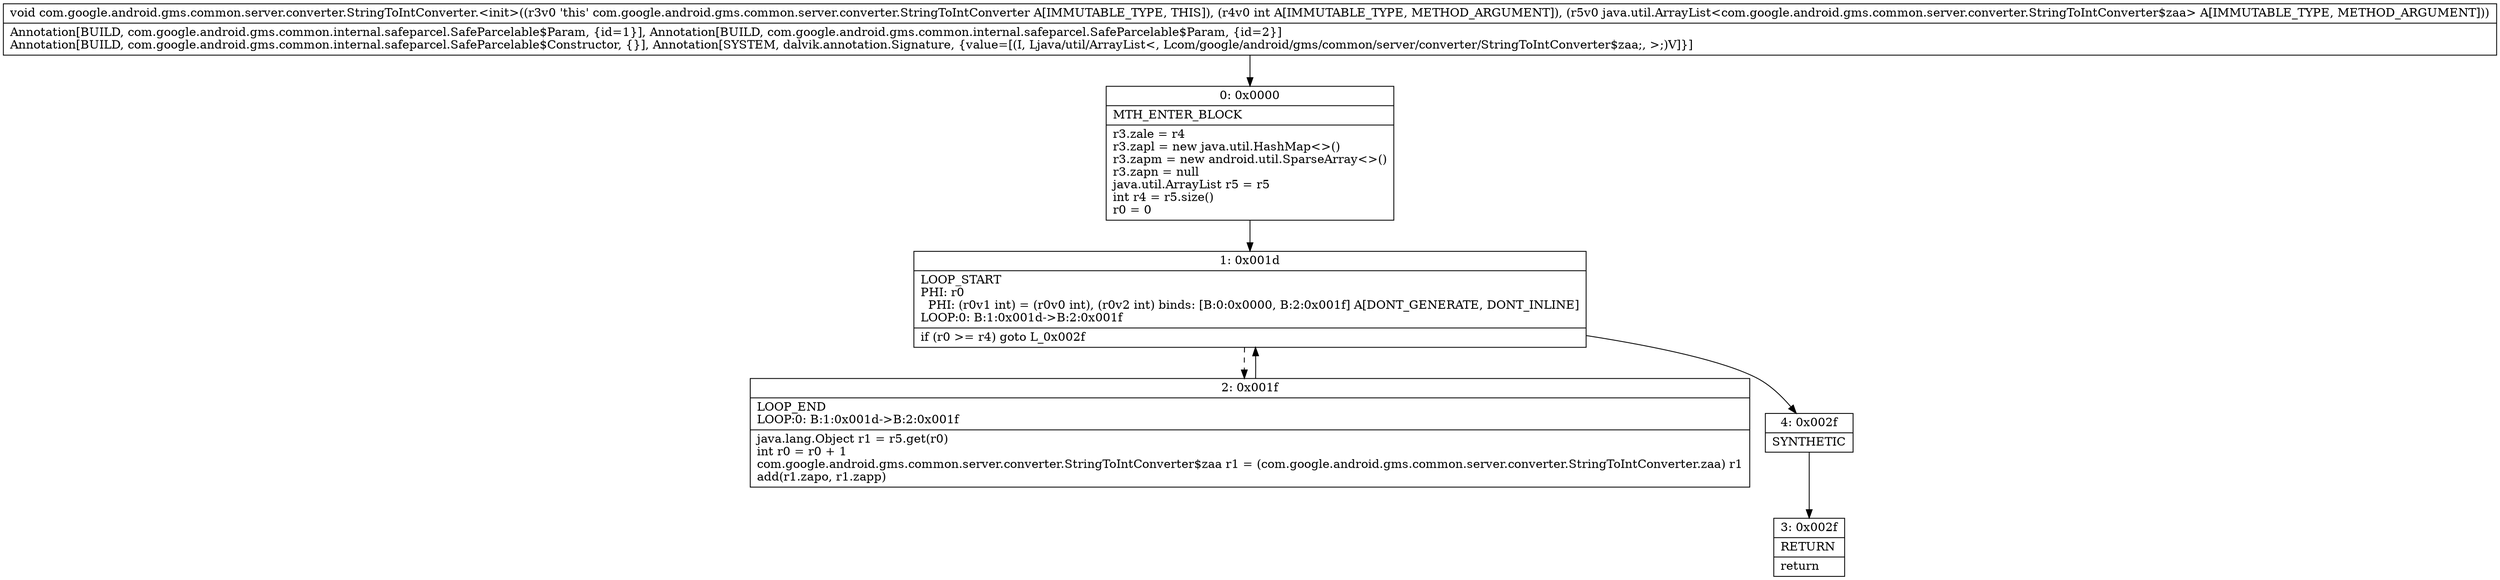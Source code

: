 digraph "CFG forcom.google.android.gms.common.server.converter.StringToIntConverter.\<init\>(ILjava\/util\/ArrayList;)V" {
Node_0 [shape=record,label="{0\:\ 0x0000|MTH_ENTER_BLOCK\l|r3.zale = r4\lr3.zapl = new java.util.HashMap\<\>()\lr3.zapm = new android.util.SparseArray\<\>()\lr3.zapn = null\ljava.util.ArrayList r5 = r5\lint r4 = r5.size()\lr0 = 0\l}"];
Node_1 [shape=record,label="{1\:\ 0x001d|LOOP_START\lPHI: r0 \l  PHI: (r0v1 int) = (r0v0 int), (r0v2 int) binds: [B:0:0x0000, B:2:0x001f] A[DONT_GENERATE, DONT_INLINE]\lLOOP:0: B:1:0x001d\-\>B:2:0x001f\l|if (r0 \>= r4) goto L_0x002f\l}"];
Node_2 [shape=record,label="{2\:\ 0x001f|LOOP_END\lLOOP:0: B:1:0x001d\-\>B:2:0x001f\l|java.lang.Object r1 = r5.get(r0)\lint r0 = r0 + 1\lcom.google.android.gms.common.server.converter.StringToIntConverter$zaa r1 = (com.google.android.gms.common.server.converter.StringToIntConverter.zaa) r1\ladd(r1.zapo, r1.zapp)\l}"];
Node_3 [shape=record,label="{3\:\ 0x002f|RETURN\l|return\l}"];
Node_4 [shape=record,label="{4\:\ 0x002f|SYNTHETIC\l}"];
MethodNode[shape=record,label="{void com.google.android.gms.common.server.converter.StringToIntConverter.\<init\>((r3v0 'this' com.google.android.gms.common.server.converter.StringToIntConverter A[IMMUTABLE_TYPE, THIS]), (r4v0 int A[IMMUTABLE_TYPE, METHOD_ARGUMENT]), (r5v0 java.util.ArrayList\<com.google.android.gms.common.server.converter.StringToIntConverter$zaa\> A[IMMUTABLE_TYPE, METHOD_ARGUMENT]))  | Annotation[BUILD, com.google.android.gms.common.internal.safeparcel.SafeParcelable$Param, \{id=1\}], Annotation[BUILD, com.google.android.gms.common.internal.safeparcel.SafeParcelable$Param, \{id=2\}]\lAnnotation[BUILD, com.google.android.gms.common.internal.safeparcel.SafeParcelable$Constructor, \{\}], Annotation[SYSTEM, dalvik.annotation.Signature, \{value=[(I, Ljava\/util\/ArrayList\<, Lcom\/google\/android\/gms\/common\/server\/converter\/StringToIntConverter$zaa;, \>;)V]\}]\l}"];
MethodNode -> Node_0;
Node_0 -> Node_1;
Node_1 -> Node_2[style=dashed];
Node_1 -> Node_4;
Node_2 -> Node_1;
Node_4 -> Node_3;
}

